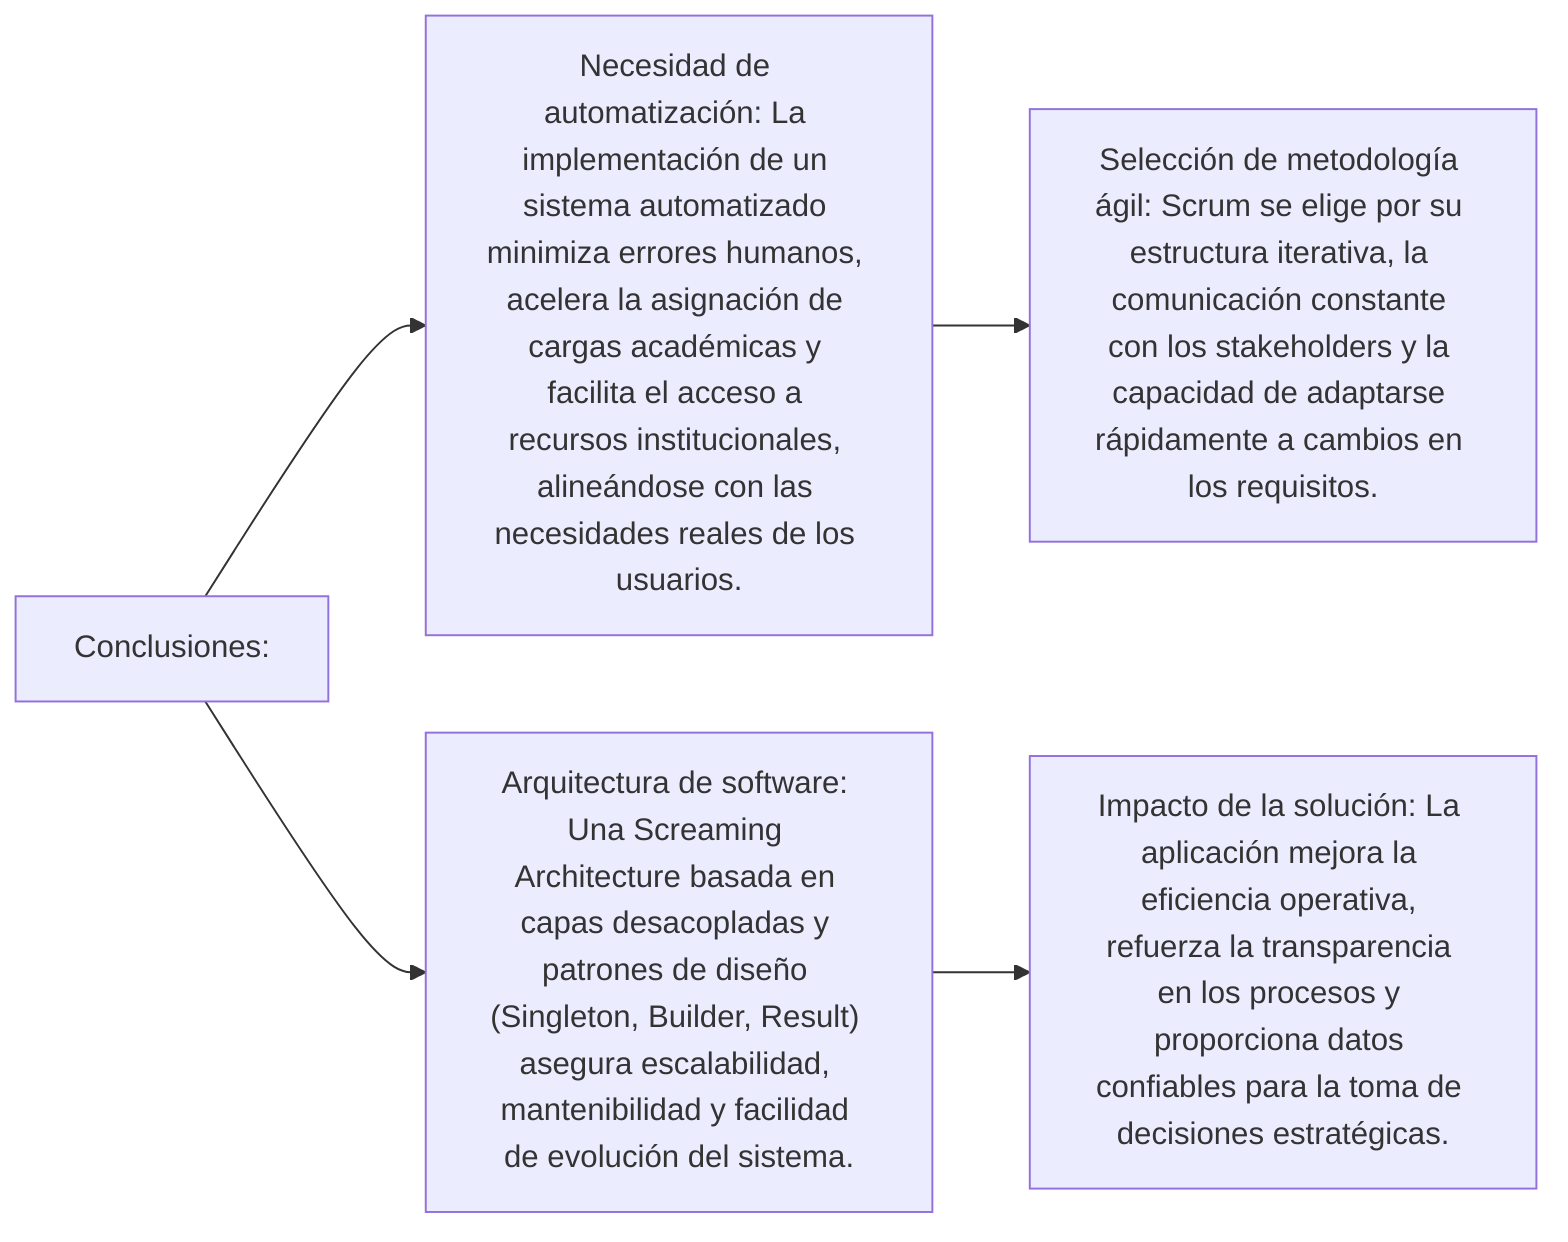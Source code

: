 flowchart LR
  A[Conclusiones:]
  A --> B["Necesidad de automatización: La implementación de un sistema automatizado minimiza errores humanos, acelera la asignación de cargas académicas y facilita el acceso a recursos institucionales, alineándose con las necesidades reales de los usuarios."]
  B --> C["Selección de metodología ágil: Scrum se elige por su estructura iterativa, la comunicación constante con los stakeholders y la capacidad de adaptarse rápidamente a cambios en los requisitos."]
  A -->D["Arquitectura de software: Una Screaming Architecture basada en capas desacopladas y patrones de diseño (Singleton, Builder, Result) asegura escalabilidad, mantenibilidad y facilidad de evolución del sistema."]
  D --> E["Impacto de la solución: La aplicación mejora la eficiencia operativa, refuerza la transparencia en los procesos y proporciona datos confiables para la toma de decisiones estratégicas."]